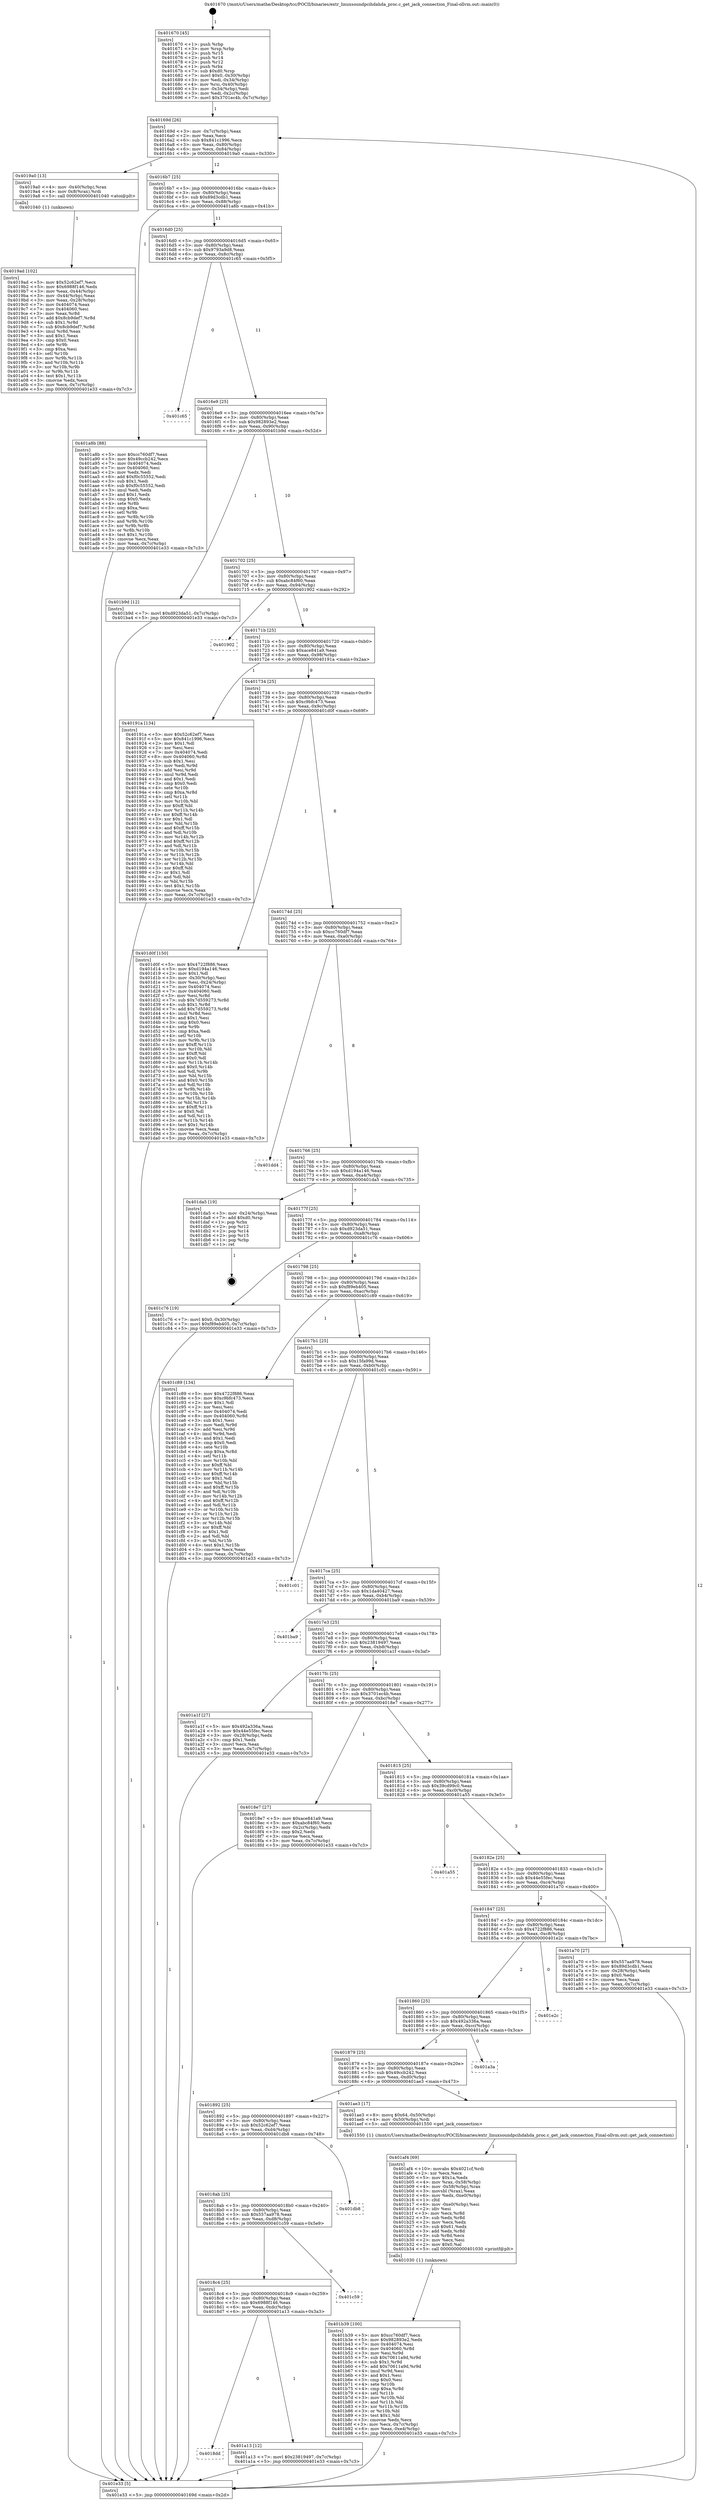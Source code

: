 digraph "0x401670" {
  label = "0x401670 (/mnt/c/Users/mathe/Desktop/tcc/POCII/binaries/extr_linuxsoundpcihdahda_proc.c_get_jack_connection_Final-ollvm.out::main(0))"
  labelloc = "t"
  node[shape=record]

  Entry [label="",width=0.3,height=0.3,shape=circle,fillcolor=black,style=filled]
  "0x40169d" [label="{
     0x40169d [26]\l
     | [instrs]\l
     &nbsp;&nbsp;0x40169d \<+3\>: mov -0x7c(%rbp),%eax\l
     &nbsp;&nbsp;0x4016a0 \<+2\>: mov %eax,%ecx\l
     &nbsp;&nbsp;0x4016a2 \<+6\>: sub $0x841c1996,%ecx\l
     &nbsp;&nbsp;0x4016a8 \<+3\>: mov %eax,-0x80(%rbp)\l
     &nbsp;&nbsp;0x4016ab \<+6\>: mov %ecx,-0x84(%rbp)\l
     &nbsp;&nbsp;0x4016b1 \<+6\>: je 00000000004019a0 \<main+0x330\>\l
  }"]
  "0x4019a0" [label="{
     0x4019a0 [13]\l
     | [instrs]\l
     &nbsp;&nbsp;0x4019a0 \<+4\>: mov -0x40(%rbp),%rax\l
     &nbsp;&nbsp;0x4019a4 \<+4\>: mov 0x8(%rax),%rdi\l
     &nbsp;&nbsp;0x4019a8 \<+5\>: call 0000000000401040 \<atoi@plt\>\l
     | [calls]\l
     &nbsp;&nbsp;0x401040 \{1\} (unknown)\l
  }"]
  "0x4016b7" [label="{
     0x4016b7 [25]\l
     | [instrs]\l
     &nbsp;&nbsp;0x4016b7 \<+5\>: jmp 00000000004016bc \<main+0x4c\>\l
     &nbsp;&nbsp;0x4016bc \<+3\>: mov -0x80(%rbp),%eax\l
     &nbsp;&nbsp;0x4016bf \<+5\>: sub $0x89d3cdb1,%eax\l
     &nbsp;&nbsp;0x4016c4 \<+6\>: mov %eax,-0x88(%rbp)\l
     &nbsp;&nbsp;0x4016ca \<+6\>: je 0000000000401a8b \<main+0x41b\>\l
  }"]
  Exit [label="",width=0.3,height=0.3,shape=circle,fillcolor=black,style=filled,peripheries=2]
  "0x401a8b" [label="{
     0x401a8b [88]\l
     | [instrs]\l
     &nbsp;&nbsp;0x401a8b \<+5\>: mov $0xcc760df7,%eax\l
     &nbsp;&nbsp;0x401a90 \<+5\>: mov $0x49ccb242,%ecx\l
     &nbsp;&nbsp;0x401a95 \<+7\>: mov 0x404074,%edx\l
     &nbsp;&nbsp;0x401a9c \<+7\>: mov 0x404060,%esi\l
     &nbsp;&nbsp;0x401aa3 \<+2\>: mov %edx,%edi\l
     &nbsp;&nbsp;0x401aa5 \<+6\>: add $0xf0c55552,%edi\l
     &nbsp;&nbsp;0x401aab \<+3\>: sub $0x1,%edi\l
     &nbsp;&nbsp;0x401aae \<+6\>: sub $0xf0c55552,%edi\l
     &nbsp;&nbsp;0x401ab4 \<+3\>: imul %edi,%edx\l
     &nbsp;&nbsp;0x401ab7 \<+3\>: and $0x1,%edx\l
     &nbsp;&nbsp;0x401aba \<+3\>: cmp $0x0,%edx\l
     &nbsp;&nbsp;0x401abd \<+4\>: sete %r8b\l
     &nbsp;&nbsp;0x401ac1 \<+3\>: cmp $0xa,%esi\l
     &nbsp;&nbsp;0x401ac4 \<+4\>: setl %r9b\l
     &nbsp;&nbsp;0x401ac8 \<+3\>: mov %r8b,%r10b\l
     &nbsp;&nbsp;0x401acb \<+3\>: and %r9b,%r10b\l
     &nbsp;&nbsp;0x401ace \<+3\>: xor %r9b,%r8b\l
     &nbsp;&nbsp;0x401ad1 \<+3\>: or %r8b,%r10b\l
     &nbsp;&nbsp;0x401ad4 \<+4\>: test $0x1,%r10b\l
     &nbsp;&nbsp;0x401ad8 \<+3\>: cmovne %ecx,%eax\l
     &nbsp;&nbsp;0x401adb \<+3\>: mov %eax,-0x7c(%rbp)\l
     &nbsp;&nbsp;0x401ade \<+5\>: jmp 0000000000401e33 \<main+0x7c3\>\l
  }"]
  "0x4016d0" [label="{
     0x4016d0 [25]\l
     | [instrs]\l
     &nbsp;&nbsp;0x4016d0 \<+5\>: jmp 00000000004016d5 \<main+0x65\>\l
     &nbsp;&nbsp;0x4016d5 \<+3\>: mov -0x80(%rbp),%eax\l
     &nbsp;&nbsp;0x4016d8 \<+5\>: sub $0x9793a9d8,%eax\l
     &nbsp;&nbsp;0x4016dd \<+6\>: mov %eax,-0x8c(%rbp)\l
     &nbsp;&nbsp;0x4016e3 \<+6\>: je 0000000000401c65 \<main+0x5f5\>\l
  }"]
  "0x401b39" [label="{
     0x401b39 [100]\l
     | [instrs]\l
     &nbsp;&nbsp;0x401b39 \<+5\>: mov $0xcc760df7,%ecx\l
     &nbsp;&nbsp;0x401b3e \<+5\>: mov $0x982893e2,%edx\l
     &nbsp;&nbsp;0x401b43 \<+7\>: mov 0x404074,%esi\l
     &nbsp;&nbsp;0x401b4a \<+8\>: mov 0x404060,%r8d\l
     &nbsp;&nbsp;0x401b52 \<+3\>: mov %esi,%r9d\l
     &nbsp;&nbsp;0x401b55 \<+7\>: sub $0x70611a9d,%r9d\l
     &nbsp;&nbsp;0x401b5c \<+4\>: sub $0x1,%r9d\l
     &nbsp;&nbsp;0x401b60 \<+7\>: add $0x70611a9d,%r9d\l
     &nbsp;&nbsp;0x401b67 \<+4\>: imul %r9d,%esi\l
     &nbsp;&nbsp;0x401b6b \<+3\>: and $0x1,%esi\l
     &nbsp;&nbsp;0x401b6e \<+3\>: cmp $0x0,%esi\l
     &nbsp;&nbsp;0x401b71 \<+4\>: sete %r10b\l
     &nbsp;&nbsp;0x401b75 \<+4\>: cmp $0xa,%r8d\l
     &nbsp;&nbsp;0x401b79 \<+4\>: setl %r11b\l
     &nbsp;&nbsp;0x401b7d \<+3\>: mov %r10b,%bl\l
     &nbsp;&nbsp;0x401b80 \<+3\>: and %r11b,%bl\l
     &nbsp;&nbsp;0x401b83 \<+3\>: xor %r11b,%r10b\l
     &nbsp;&nbsp;0x401b86 \<+3\>: or %r10b,%bl\l
     &nbsp;&nbsp;0x401b89 \<+3\>: test $0x1,%bl\l
     &nbsp;&nbsp;0x401b8c \<+3\>: cmovne %edx,%ecx\l
     &nbsp;&nbsp;0x401b8f \<+3\>: mov %ecx,-0x7c(%rbp)\l
     &nbsp;&nbsp;0x401b92 \<+6\>: mov %eax,-0xe4(%rbp)\l
     &nbsp;&nbsp;0x401b98 \<+5\>: jmp 0000000000401e33 \<main+0x7c3\>\l
  }"]
  "0x401c65" [label="{
     0x401c65\l
  }", style=dashed]
  "0x4016e9" [label="{
     0x4016e9 [25]\l
     | [instrs]\l
     &nbsp;&nbsp;0x4016e9 \<+5\>: jmp 00000000004016ee \<main+0x7e\>\l
     &nbsp;&nbsp;0x4016ee \<+3\>: mov -0x80(%rbp),%eax\l
     &nbsp;&nbsp;0x4016f1 \<+5\>: sub $0x982893e2,%eax\l
     &nbsp;&nbsp;0x4016f6 \<+6\>: mov %eax,-0x90(%rbp)\l
     &nbsp;&nbsp;0x4016fc \<+6\>: je 0000000000401b9d \<main+0x52d\>\l
  }"]
  "0x401af4" [label="{
     0x401af4 [69]\l
     | [instrs]\l
     &nbsp;&nbsp;0x401af4 \<+10\>: movabs $0x4021cf,%rdi\l
     &nbsp;&nbsp;0x401afe \<+2\>: xor %ecx,%ecx\l
     &nbsp;&nbsp;0x401b00 \<+5\>: mov $0x1a,%edx\l
     &nbsp;&nbsp;0x401b05 \<+4\>: mov %rax,-0x58(%rbp)\l
     &nbsp;&nbsp;0x401b09 \<+4\>: mov -0x58(%rbp),%rax\l
     &nbsp;&nbsp;0x401b0d \<+3\>: movsbl (%rax),%eax\l
     &nbsp;&nbsp;0x401b10 \<+6\>: mov %edx,-0xe0(%rbp)\l
     &nbsp;&nbsp;0x401b16 \<+1\>: cltd\l
     &nbsp;&nbsp;0x401b17 \<+6\>: mov -0xe0(%rbp),%esi\l
     &nbsp;&nbsp;0x401b1d \<+2\>: idiv %esi\l
     &nbsp;&nbsp;0x401b1f \<+3\>: mov %ecx,%r8d\l
     &nbsp;&nbsp;0x401b22 \<+3\>: sub %edx,%r8d\l
     &nbsp;&nbsp;0x401b25 \<+2\>: mov %ecx,%edx\l
     &nbsp;&nbsp;0x401b27 \<+3\>: sub $0x61,%edx\l
     &nbsp;&nbsp;0x401b2a \<+3\>: add %edx,%r8d\l
     &nbsp;&nbsp;0x401b2d \<+3\>: sub %r8d,%ecx\l
     &nbsp;&nbsp;0x401b30 \<+2\>: mov %ecx,%esi\l
     &nbsp;&nbsp;0x401b32 \<+2\>: mov $0x0,%al\l
     &nbsp;&nbsp;0x401b34 \<+5\>: call 0000000000401030 \<printf@plt\>\l
     | [calls]\l
     &nbsp;&nbsp;0x401030 \{1\} (unknown)\l
  }"]
  "0x401b9d" [label="{
     0x401b9d [12]\l
     | [instrs]\l
     &nbsp;&nbsp;0x401b9d \<+7\>: movl $0xd923da51,-0x7c(%rbp)\l
     &nbsp;&nbsp;0x401ba4 \<+5\>: jmp 0000000000401e33 \<main+0x7c3\>\l
  }"]
  "0x401702" [label="{
     0x401702 [25]\l
     | [instrs]\l
     &nbsp;&nbsp;0x401702 \<+5\>: jmp 0000000000401707 \<main+0x97\>\l
     &nbsp;&nbsp;0x401707 \<+3\>: mov -0x80(%rbp),%eax\l
     &nbsp;&nbsp;0x40170a \<+5\>: sub $0xabc84f60,%eax\l
     &nbsp;&nbsp;0x40170f \<+6\>: mov %eax,-0x94(%rbp)\l
     &nbsp;&nbsp;0x401715 \<+6\>: je 0000000000401902 \<main+0x292\>\l
  }"]
  "0x4018dd" [label="{
     0x4018dd\l
  }", style=dashed]
  "0x401902" [label="{
     0x401902\l
  }", style=dashed]
  "0x40171b" [label="{
     0x40171b [25]\l
     | [instrs]\l
     &nbsp;&nbsp;0x40171b \<+5\>: jmp 0000000000401720 \<main+0xb0\>\l
     &nbsp;&nbsp;0x401720 \<+3\>: mov -0x80(%rbp),%eax\l
     &nbsp;&nbsp;0x401723 \<+5\>: sub $0xace841a9,%eax\l
     &nbsp;&nbsp;0x401728 \<+6\>: mov %eax,-0x98(%rbp)\l
     &nbsp;&nbsp;0x40172e \<+6\>: je 000000000040191a \<main+0x2aa\>\l
  }"]
  "0x401a13" [label="{
     0x401a13 [12]\l
     | [instrs]\l
     &nbsp;&nbsp;0x401a13 \<+7\>: movl $0x23819497,-0x7c(%rbp)\l
     &nbsp;&nbsp;0x401a1a \<+5\>: jmp 0000000000401e33 \<main+0x7c3\>\l
  }"]
  "0x40191a" [label="{
     0x40191a [134]\l
     | [instrs]\l
     &nbsp;&nbsp;0x40191a \<+5\>: mov $0x52c62ef7,%eax\l
     &nbsp;&nbsp;0x40191f \<+5\>: mov $0x841c1996,%ecx\l
     &nbsp;&nbsp;0x401924 \<+2\>: mov $0x1,%dl\l
     &nbsp;&nbsp;0x401926 \<+2\>: xor %esi,%esi\l
     &nbsp;&nbsp;0x401928 \<+7\>: mov 0x404074,%edi\l
     &nbsp;&nbsp;0x40192f \<+8\>: mov 0x404060,%r8d\l
     &nbsp;&nbsp;0x401937 \<+3\>: sub $0x1,%esi\l
     &nbsp;&nbsp;0x40193a \<+3\>: mov %edi,%r9d\l
     &nbsp;&nbsp;0x40193d \<+3\>: add %esi,%r9d\l
     &nbsp;&nbsp;0x401940 \<+4\>: imul %r9d,%edi\l
     &nbsp;&nbsp;0x401944 \<+3\>: and $0x1,%edi\l
     &nbsp;&nbsp;0x401947 \<+3\>: cmp $0x0,%edi\l
     &nbsp;&nbsp;0x40194a \<+4\>: sete %r10b\l
     &nbsp;&nbsp;0x40194e \<+4\>: cmp $0xa,%r8d\l
     &nbsp;&nbsp;0x401952 \<+4\>: setl %r11b\l
     &nbsp;&nbsp;0x401956 \<+3\>: mov %r10b,%bl\l
     &nbsp;&nbsp;0x401959 \<+3\>: xor $0xff,%bl\l
     &nbsp;&nbsp;0x40195c \<+3\>: mov %r11b,%r14b\l
     &nbsp;&nbsp;0x40195f \<+4\>: xor $0xff,%r14b\l
     &nbsp;&nbsp;0x401963 \<+3\>: xor $0x1,%dl\l
     &nbsp;&nbsp;0x401966 \<+3\>: mov %bl,%r15b\l
     &nbsp;&nbsp;0x401969 \<+4\>: and $0xff,%r15b\l
     &nbsp;&nbsp;0x40196d \<+3\>: and %dl,%r10b\l
     &nbsp;&nbsp;0x401970 \<+3\>: mov %r14b,%r12b\l
     &nbsp;&nbsp;0x401973 \<+4\>: and $0xff,%r12b\l
     &nbsp;&nbsp;0x401977 \<+3\>: and %dl,%r11b\l
     &nbsp;&nbsp;0x40197a \<+3\>: or %r10b,%r15b\l
     &nbsp;&nbsp;0x40197d \<+3\>: or %r11b,%r12b\l
     &nbsp;&nbsp;0x401980 \<+3\>: xor %r12b,%r15b\l
     &nbsp;&nbsp;0x401983 \<+3\>: or %r14b,%bl\l
     &nbsp;&nbsp;0x401986 \<+3\>: xor $0xff,%bl\l
     &nbsp;&nbsp;0x401989 \<+3\>: or $0x1,%dl\l
     &nbsp;&nbsp;0x40198c \<+2\>: and %dl,%bl\l
     &nbsp;&nbsp;0x40198e \<+3\>: or %bl,%r15b\l
     &nbsp;&nbsp;0x401991 \<+4\>: test $0x1,%r15b\l
     &nbsp;&nbsp;0x401995 \<+3\>: cmovne %ecx,%eax\l
     &nbsp;&nbsp;0x401998 \<+3\>: mov %eax,-0x7c(%rbp)\l
     &nbsp;&nbsp;0x40199b \<+5\>: jmp 0000000000401e33 \<main+0x7c3\>\l
  }"]
  "0x401734" [label="{
     0x401734 [25]\l
     | [instrs]\l
     &nbsp;&nbsp;0x401734 \<+5\>: jmp 0000000000401739 \<main+0xc9\>\l
     &nbsp;&nbsp;0x401739 \<+3\>: mov -0x80(%rbp),%eax\l
     &nbsp;&nbsp;0x40173c \<+5\>: sub $0xc9bfc473,%eax\l
     &nbsp;&nbsp;0x401741 \<+6\>: mov %eax,-0x9c(%rbp)\l
     &nbsp;&nbsp;0x401747 \<+6\>: je 0000000000401d0f \<main+0x69f\>\l
  }"]
  "0x4018c4" [label="{
     0x4018c4 [25]\l
     | [instrs]\l
     &nbsp;&nbsp;0x4018c4 \<+5\>: jmp 00000000004018c9 \<main+0x259\>\l
     &nbsp;&nbsp;0x4018c9 \<+3\>: mov -0x80(%rbp),%eax\l
     &nbsp;&nbsp;0x4018cc \<+5\>: sub $0x6988f146,%eax\l
     &nbsp;&nbsp;0x4018d1 \<+6\>: mov %eax,-0xdc(%rbp)\l
     &nbsp;&nbsp;0x4018d7 \<+6\>: je 0000000000401a13 \<main+0x3a3\>\l
  }"]
  "0x401d0f" [label="{
     0x401d0f [150]\l
     | [instrs]\l
     &nbsp;&nbsp;0x401d0f \<+5\>: mov $0x4722f886,%eax\l
     &nbsp;&nbsp;0x401d14 \<+5\>: mov $0xd194a146,%ecx\l
     &nbsp;&nbsp;0x401d19 \<+2\>: mov $0x1,%dl\l
     &nbsp;&nbsp;0x401d1b \<+3\>: mov -0x30(%rbp),%esi\l
     &nbsp;&nbsp;0x401d1e \<+3\>: mov %esi,-0x24(%rbp)\l
     &nbsp;&nbsp;0x401d21 \<+7\>: mov 0x404074,%esi\l
     &nbsp;&nbsp;0x401d28 \<+7\>: mov 0x404060,%edi\l
     &nbsp;&nbsp;0x401d2f \<+3\>: mov %esi,%r8d\l
     &nbsp;&nbsp;0x401d32 \<+7\>: sub $0x7d559273,%r8d\l
     &nbsp;&nbsp;0x401d39 \<+4\>: sub $0x1,%r8d\l
     &nbsp;&nbsp;0x401d3d \<+7\>: add $0x7d559273,%r8d\l
     &nbsp;&nbsp;0x401d44 \<+4\>: imul %r8d,%esi\l
     &nbsp;&nbsp;0x401d48 \<+3\>: and $0x1,%esi\l
     &nbsp;&nbsp;0x401d4b \<+3\>: cmp $0x0,%esi\l
     &nbsp;&nbsp;0x401d4e \<+4\>: sete %r9b\l
     &nbsp;&nbsp;0x401d52 \<+3\>: cmp $0xa,%edi\l
     &nbsp;&nbsp;0x401d55 \<+4\>: setl %r10b\l
     &nbsp;&nbsp;0x401d59 \<+3\>: mov %r9b,%r11b\l
     &nbsp;&nbsp;0x401d5c \<+4\>: xor $0xff,%r11b\l
     &nbsp;&nbsp;0x401d60 \<+3\>: mov %r10b,%bl\l
     &nbsp;&nbsp;0x401d63 \<+3\>: xor $0xff,%bl\l
     &nbsp;&nbsp;0x401d66 \<+3\>: xor $0x0,%dl\l
     &nbsp;&nbsp;0x401d69 \<+3\>: mov %r11b,%r14b\l
     &nbsp;&nbsp;0x401d6c \<+4\>: and $0x0,%r14b\l
     &nbsp;&nbsp;0x401d70 \<+3\>: and %dl,%r9b\l
     &nbsp;&nbsp;0x401d73 \<+3\>: mov %bl,%r15b\l
     &nbsp;&nbsp;0x401d76 \<+4\>: and $0x0,%r15b\l
     &nbsp;&nbsp;0x401d7a \<+3\>: and %dl,%r10b\l
     &nbsp;&nbsp;0x401d7d \<+3\>: or %r9b,%r14b\l
     &nbsp;&nbsp;0x401d80 \<+3\>: or %r10b,%r15b\l
     &nbsp;&nbsp;0x401d83 \<+3\>: xor %r15b,%r14b\l
     &nbsp;&nbsp;0x401d86 \<+3\>: or %bl,%r11b\l
     &nbsp;&nbsp;0x401d89 \<+4\>: xor $0xff,%r11b\l
     &nbsp;&nbsp;0x401d8d \<+3\>: or $0x0,%dl\l
     &nbsp;&nbsp;0x401d90 \<+3\>: and %dl,%r11b\l
     &nbsp;&nbsp;0x401d93 \<+3\>: or %r11b,%r14b\l
     &nbsp;&nbsp;0x401d96 \<+4\>: test $0x1,%r14b\l
     &nbsp;&nbsp;0x401d9a \<+3\>: cmovne %ecx,%eax\l
     &nbsp;&nbsp;0x401d9d \<+3\>: mov %eax,-0x7c(%rbp)\l
     &nbsp;&nbsp;0x401da0 \<+5\>: jmp 0000000000401e33 \<main+0x7c3\>\l
  }"]
  "0x40174d" [label="{
     0x40174d [25]\l
     | [instrs]\l
     &nbsp;&nbsp;0x40174d \<+5\>: jmp 0000000000401752 \<main+0xe2\>\l
     &nbsp;&nbsp;0x401752 \<+3\>: mov -0x80(%rbp),%eax\l
     &nbsp;&nbsp;0x401755 \<+5\>: sub $0xcc760df7,%eax\l
     &nbsp;&nbsp;0x40175a \<+6\>: mov %eax,-0xa0(%rbp)\l
     &nbsp;&nbsp;0x401760 \<+6\>: je 0000000000401dd4 \<main+0x764\>\l
  }"]
  "0x401c59" [label="{
     0x401c59\l
  }", style=dashed]
  "0x401dd4" [label="{
     0x401dd4\l
  }", style=dashed]
  "0x401766" [label="{
     0x401766 [25]\l
     | [instrs]\l
     &nbsp;&nbsp;0x401766 \<+5\>: jmp 000000000040176b \<main+0xfb\>\l
     &nbsp;&nbsp;0x40176b \<+3\>: mov -0x80(%rbp),%eax\l
     &nbsp;&nbsp;0x40176e \<+5\>: sub $0xd194a146,%eax\l
     &nbsp;&nbsp;0x401773 \<+6\>: mov %eax,-0xa4(%rbp)\l
     &nbsp;&nbsp;0x401779 \<+6\>: je 0000000000401da5 \<main+0x735\>\l
  }"]
  "0x4018ab" [label="{
     0x4018ab [25]\l
     | [instrs]\l
     &nbsp;&nbsp;0x4018ab \<+5\>: jmp 00000000004018b0 \<main+0x240\>\l
     &nbsp;&nbsp;0x4018b0 \<+3\>: mov -0x80(%rbp),%eax\l
     &nbsp;&nbsp;0x4018b3 \<+5\>: sub $0x557aa978,%eax\l
     &nbsp;&nbsp;0x4018b8 \<+6\>: mov %eax,-0xd8(%rbp)\l
     &nbsp;&nbsp;0x4018be \<+6\>: je 0000000000401c59 \<main+0x5e9\>\l
  }"]
  "0x401da5" [label="{
     0x401da5 [19]\l
     | [instrs]\l
     &nbsp;&nbsp;0x401da5 \<+3\>: mov -0x24(%rbp),%eax\l
     &nbsp;&nbsp;0x401da8 \<+7\>: add $0xd0,%rsp\l
     &nbsp;&nbsp;0x401daf \<+1\>: pop %rbx\l
     &nbsp;&nbsp;0x401db0 \<+2\>: pop %r12\l
     &nbsp;&nbsp;0x401db2 \<+2\>: pop %r14\l
     &nbsp;&nbsp;0x401db4 \<+2\>: pop %r15\l
     &nbsp;&nbsp;0x401db6 \<+1\>: pop %rbp\l
     &nbsp;&nbsp;0x401db7 \<+1\>: ret\l
  }"]
  "0x40177f" [label="{
     0x40177f [25]\l
     | [instrs]\l
     &nbsp;&nbsp;0x40177f \<+5\>: jmp 0000000000401784 \<main+0x114\>\l
     &nbsp;&nbsp;0x401784 \<+3\>: mov -0x80(%rbp),%eax\l
     &nbsp;&nbsp;0x401787 \<+5\>: sub $0xd923da51,%eax\l
     &nbsp;&nbsp;0x40178c \<+6\>: mov %eax,-0xa8(%rbp)\l
     &nbsp;&nbsp;0x401792 \<+6\>: je 0000000000401c76 \<main+0x606\>\l
  }"]
  "0x401db8" [label="{
     0x401db8\l
  }", style=dashed]
  "0x401c76" [label="{
     0x401c76 [19]\l
     | [instrs]\l
     &nbsp;&nbsp;0x401c76 \<+7\>: movl $0x0,-0x30(%rbp)\l
     &nbsp;&nbsp;0x401c7d \<+7\>: movl $0xf89eb405,-0x7c(%rbp)\l
     &nbsp;&nbsp;0x401c84 \<+5\>: jmp 0000000000401e33 \<main+0x7c3\>\l
  }"]
  "0x401798" [label="{
     0x401798 [25]\l
     | [instrs]\l
     &nbsp;&nbsp;0x401798 \<+5\>: jmp 000000000040179d \<main+0x12d\>\l
     &nbsp;&nbsp;0x40179d \<+3\>: mov -0x80(%rbp),%eax\l
     &nbsp;&nbsp;0x4017a0 \<+5\>: sub $0xf89eb405,%eax\l
     &nbsp;&nbsp;0x4017a5 \<+6\>: mov %eax,-0xac(%rbp)\l
     &nbsp;&nbsp;0x4017ab \<+6\>: je 0000000000401c89 \<main+0x619\>\l
  }"]
  "0x401892" [label="{
     0x401892 [25]\l
     | [instrs]\l
     &nbsp;&nbsp;0x401892 \<+5\>: jmp 0000000000401897 \<main+0x227\>\l
     &nbsp;&nbsp;0x401897 \<+3\>: mov -0x80(%rbp),%eax\l
     &nbsp;&nbsp;0x40189a \<+5\>: sub $0x52c62ef7,%eax\l
     &nbsp;&nbsp;0x40189f \<+6\>: mov %eax,-0xd4(%rbp)\l
     &nbsp;&nbsp;0x4018a5 \<+6\>: je 0000000000401db8 \<main+0x748\>\l
  }"]
  "0x401c89" [label="{
     0x401c89 [134]\l
     | [instrs]\l
     &nbsp;&nbsp;0x401c89 \<+5\>: mov $0x4722f886,%eax\l
     &nbsp;&nbsp;0x401c8e \<+5\>: mov $0xc9bfc473,%ecx\l
     &nbsp;&nbsp;0x401c93 \<+2\>: mov $0x1,%dl\l
     &nbsp;&nbsp;0x401c95 \<+2\>: xor %esi,%esi\l
     &nbsp;&nbsp;0x401c97 \<+7\>: mov 0x404074,%edi\l
     &nbsp;&nbsp;0x401c9e \<+8\>: mov 0x404060,%r8d\l
     &nbsp;&nbsp;0x401ca6 \<+3\>: sub $0x1,%esi\l
     &nbsp;&nbsp;0x401ca9 \<+3\>: mov %edi,%r9d\l
     &nbsp;&nbsp;0x401cac \<+3\>: add %esi,%r9d\l
     &nbsp;&nbsp;0x401caf \<+4\>: imul %r9d,%edi\l
     &nbsp;&nbsp;0x401cb3 \<+3\>: and $0x1,%edi\l
     &nbsp;&nbsp;0x401cb6 \<+3\>: cmp $0x0,%edi\l
     &nbsp;&nbsp;0x401cb9 \<+4\>: sete %r10b\l
     &nbsp;&nbsp;0x401cbd \<+4\>: cmp $0xa,%r8d\l
     &nbsp;&nbsp;0x401cc1 \<+4\>: setl %r11b\l
     &nbsp;&nbsp;0x401cc5 \<+3\>: mov %r10b,%bl\l
     &nbsp;&nbsp;0x401cc8 \<+3\>: xor $0xff,%bl\l
     &nbsp;&nbsp;0x401ccb \<+3\>: mov %r11b,%r14b\l
     &nbsp;&nbsp;0x401cce \<+4\>: xor $0xff,%r14b\l
     &nbsp;&nbsp;0x401cd2 \<+3\>: xor $0x1,%dl\l
     &nbsp;&nbsp;0x401cd5 \<+3\>: mov %bl,%r15b\l
     &nbsp;&nbsp;0x401cd8 \<+4\>: and $0xff,%r15b\l
     &nbsp;&nbsp;0x401cdc \<+3\>: and %dl,%r10b\l
     &nbsp;&nbsp;0x401cdf \<+3\>: mov %r14b,%r12b\l
     &nbsp;&nbsp;0x401ce2 \<+4\>: and $0xff,%r12b\l
     &nbsp;&nbsp;0x401ce6 \<+3\>: and %dl,%r11b\l
     &nbsp;&nbsp;0x401ce9 \<+3\>: or %r10b,%r15b\l
     &nbsp;&nbsp;0x401cec \<+3\>: or %r11b,%r12b\l
     &nbsp;&nbsp;0x401cef \<+3\>: xor %r12b,%r15b\l
     &nbsp;&nbsp;0x401cf2 \<+3\>: or %r14b,%bl\l
     &nbsp;&nbsp;0x401cf5 \<+3\>: xor $0xff,%bl\l
     &nbsp;&nbsp;0x401cf8 \<+3\>: or $0x1,%dl\l
     &nbsp;&nbsp;0x401cfb \<+2\>: and %dl,%bl\l
     &nbsp;&nbsp;0x401cfd \<+3\>: or %bl,%r15b\l
     &nbsp;&nbsp;0x401d00 \<+4\>: test $0x1,%r15b\l
     &nbsp;&nbsp;0x401d04 \<+3\>: cmovne %ecx,%eax\l
     &nbsp;&nbsp;0x401d07 \<+3\>: mov %eax,-0x7c(%rbp)\l
     &nbsp;&nbsp;0x401d0a \<+5\>: jmp 0000000000401e33 \<main+0x7c3\>\l
  }"]
  "0x4017b1" [label="{
     0x4017b1 [25]\l
     | [instrs]\l
     &nbsp;&nbsp;0x4017b1 \<+5\>: jmp 00000000004017b6 \<main+0x146\>\l
     &nbsp;&nbsp;0x4017b6 \<+3\>: mov -0x80(%rbp),%eax\l
     &nbsp;&nbsp;0x4017b9 \<+5\>: sub $0x15fa99d,%eax\l
     &nbsp;&nbsp;0x4017be \<+6\>: mov %eax,-0xb0(%rbp)\l
     &nbsp;&nbsp;0x4017c4 \<+6\>: je 0000000000401c01 \<main+0x591\>\l
  }"]
  "0x401ae3" [label="{
     0x401ae3 [17]\l
     | [instrs]\l
     &nbsp;&nbsp;0x401ae3 \<+8\>: movq $0x64,-0x50(%rbp)\l
     &nbsp;&nbsp;0x401aeb \<+4\>: mov -0x50(%rbp),%rdi\l
     &nbsp;&nbsp;0x401aef \<+5\>: call 0000000000401550 \<get_jack_connection\>\l
     | [calls]\l
     &nbsp;&nbsp;0x401550 \{1\} (/mnt/c/Users/mathe/Desktop/tcc/POCII/binaries/extr_linuxsoundpcihdahda_proc.c_get_jack_connection_Final-ollvm.out::get_jack_connection)\l
  }"]
  "0x401c01" [label="{
     0x401c01\l
  }", style=dashed]
  "0x4017ca" [label="{
     0x4017ca [25]\l
     | [instrs]\l
     &nbsp;&nbsp;0x4017ca \<+5\>: jmp 00000000004017cf \<main+0x15f\>\l
     &nbsp;&nbsp;0x4017cf \<+3\>: mov -0x80(%rbp),%eax\l
     &nbsp;&nbsp;0x4017d2 \<+5\>: sub $0x1da40427,%eax\l
     &nbsp;&nbsp;0x4017d7 \<+6\>: mov %eax,-0xb4(%rbp)\l
     &nbsp;&nbsp;0x4017dd \<+6\>: je 0000000000401ba9 \<main+0x539\>\l
  }"]
  "0x401879" [label="{
     0x401879 [25]\l
     | [instrs]\l
     &nbsp;&nbsp;0x401879 \<+5\>: jmp 000000000040187e \<main+0x20e\>\l
     &nbsp;&nbsp;0x40187e \<+3\>: mov -0x80(%rbp),%eax\l
     &nbsp;&nbsp;0x401881 \<+5\>: sub $0x49ccb242,%eax\l
     &nbsp;&nbsp;0x401886 \<+6\>: mov %eax,-0xd0(%rbp)\l
     &nbsp;&nbsp;0x40188c \<+6\>: je 0000000000401ae3 \<main+0x473\>\l
  }"]
  "0x401ba9" [label="{
     0x401ba9\l
  }", style=dashed]
  "0x4017e3" [label="{
     0x4017e3 [25]\l
     | [instrs]\l
     &nbsp;&nbsp;0x4017e3 \<+5\>: jmp 00000000004017e8 \<main+0x178\>\l
     &nbsp;&nbsp;0x4017e8 \<+3\>: mov -0x80(%rbp),%eax\l
     &nbsp;&nbsp;0x4017eb \<+5\>: sub $0x23819497,%eax\l
     &nbsp;&nbsp;0x4017f0 \<+6\>: mov %eax,-0xb8(%rbp)\l
     &nbsp;&nbsp;0x4017f6 \<+6\>: je 0000000000401a1f \<main+0x3af\>\l
  }"]
  "0x401a3a" [label="{
     0x401a3a\l
  }", style=dashed]
  "0x401a1f" [label="{
     0x401a1f [27]\l
     | [instrs]\l
     &nbsp;&nbsp;0x401a1f \<+5\>: mov $0x492a336a,%eax\l
     &nbsp;&nbsp;0x401a24 \<+5\>: mov $0x44e55fec,%ecx\l
     &nbsp;&nbsp;0x401a29 \<+3\>: mov -0x28(%rbp),%edx\l
     &nbsp;&nbsp;0x401a2c \<+3\>: cmp $0x1,%edx\l
     &nbsp;&nbsp;0x401a2f \<+3\>: cmovl %ecx,%eax\l
     &nbsp;&nbsp;0x401a32 \<+3\>: mov %eax,-0x7c(%rbp)\l
     &nbsp;&nbsp;0x401a35 \<+5\>: jmp 0000000000401e33 \<main+0x7c3\>\l
  }"]
  "0x4017fc" [label="{
     0x4017fc [25]\l
     | [instrs]\l
     &nbsp;&nbsp;0x4017fc \<+5\>: jmp 0000000000401801 \<main+0x191\>\l
     &nbsp;&nbsp;0x401801 \<+3\>: mov -0x80(%rbp),%eax\l
     &nbsp;&nbsp;0x401804 \<+5\>: sub $0x3701ec4b,%eax\l
     &nbsp;&nbsp;0x401809 \<+6\>: mov %eax,-0xbc(%rbp)\l
     &nbsp;&nbsp;0x40180f \<+6\>: je 00000000004018e7 \<main+0x277\>\l
  }"]
  "0x401860" [label="{
     0x401860 [25]\l
     | [instrs]\l
     &nbsp;&nbsp;0x401860 \<+5\>: jmp 0000000000401865 \<main+0x1f5\>\l
     &nbsp;&nbsp;0x401865 \<+3\>: mov -0x80(%rbp),%eax\l
     &nbsp;&nbsp;0x401868 \<+5\>: sub $0x492a336a,%eax\l
     &nbsp;&nbsp;0x40186d \<+6\>: mov %eax,-0xcc(%rbp)\l
     &nbsp;&nbsp;0x401873 \<+6\>: je 0000000000401a3a \<main+0x3ca\>\l
  }"]
  "0x4018e7" [label="{
     0x4018e7 [27]\l
     | [instrs]\l
     &nbsp;&nbsp;0x4018e7 \<+5\>: mov $0xace841a9,%eax\l
     &nbsp;&nbsp;0x4018ec \<+5\>: mov $0xabc84f60,%ecx\l
     &nbsp;&nbsp;0x4018f1 \<+3\>: mov -0x2c(%rbp),%edx\l
     &nbsp;&nbsp;0x4018f4 \<+3\>: cmp $0x2,%edx\l
     &nbsp;&nbsp;0x4018f7 \<+3\>: cmovne %ecx,%eax\l
     &nbsp;&nbsp;0x4018fa \<+3\>: mov %eax,-0x7c(%rbp)\l
     &nbsp;&nbsp;0x4018fd \<+5\>: jmp 0000000000401e33 \<main+0x7c3\>\l
  }"]
  "0x401815" [label="{
     0x401815 [25]\l
     | [instrs]\l
     &nbsp;&nbsp;0x401815 \<+5\>: jmp 000000000040181a \<main+0x1aa\>\l
     &nbsp;&nbsp;0x40181a \<+3\>: mov -0x80(%rbp),%eax\l
     &nbsp;&nbsp;0x40181d \<+5\>: sub $0x39cd99c0,%eax\l
     &nbsp;&nbsp;0x401822 \<+6\>: mov %eax,-0xc0(%rbp)\l
     &nbsp;&nbsp;0x401828 \<+6\>: je 0000000000401a55 \<main+0x3e5\>\l
  }"]
  "0x401e33" [label="{
     0x401e33 [5]\l
     | [instrs]\l
     &nbsp;&nbsp;0x401e33 \<+5\>: jmp 000000000040169d \<main+0x2d\>\l
  }"]
  "0x401670" [label="{
     0x401670 [45]\l
     | [instrs]\l
     &nbsp;&nbsp;0x401670 \<+1\>: push %rbp\l
     &nbsp;&nbsp;0x401671 \<+3\>: mov %rsp,%rbp\l
     &nbsp;&nbsp;0x401674 \<+2\>: push %r15\l
     &nbsp;&nbsp;0x401676 \<+2\>: push %r14\l
     &nbsp;&nbsp;0x401678 \<+2\>: push %r12\l
     &nbsp;&nbsp;0x40167a \<+1\>: push %rbx\l
     &nbsp;&nbsp;0x40167b \<+7\>: sub $0xd0,%rsp\l
     &nbsp;&nbsp;0x401682 \<+7\>: movl $0x0,-0x30(%rbp)\l
     &nbsp;&nbsp;0x401689 \<+3\>: mov %edi,-0x34(%rbp)\l
     &nbsp;&nbsp;0x40168c \<+4\>: mov %rsi,-0x40(%rbp)\l
     &nbsp;&nbsp;0x401690 \<+3\>: mov -0x34(%rbp),%edi\l
     &nbsp;&nbsp;0x401693 \<+3\>: mov %edi,-0x2c(%rbp)\l
     &nbsp;&nbsp;0x401696 \<+7\>: movl $0x3701ec4b,-0x7c(%rbp)\l
  }"]
  "0x4019ad" [label="{
     0x4019ad [102]\l
     | [instrs]\l
     &nbsp;&nbsp;0x4019ad \<+5\>: mov $0x52c62ef7,%ecx\l
     &nbsp;&nbsp;0x4019b2 \<+5\>: mov $0x6988f146,%edx\l
     &nbsp;&nbsp;0x4019b7 \<+3\>: mov %eax,-0x44(%rbp)\l
     &nbsp;&nbsp;0x4019ba \<+3\>: mov -0x44(%rbp),%eax\l
     &nbsp;&nbsp;0x4019bd \<+3\>: mov %eax,-0x28(%rbp)\l
     &nbsp;&nbsp;0x4019c0 \<+7\>: mov 0x404074,%eax\l
     &nbsp;&nbsp;0x4019c7 \<+7\>: mov 0x404060,%esi\l
     &nbsp;&nbsp;0x4019ce \<+3\>: mov %eax,%r8d\l
     &nbsp;&nbsp;0x4019d1 \<+7\>: add $0x8cb9def7,%r8d\l
     &nbsp;&nbsp;0x4019d8 \<+4\>: sub $0x1,%r8d\l
     &nbsp;&nbsp;0x4019dc \<+7\>: sub $0x8cb9def7,%r8d\l
     &nbsp;&nbsp;0x4019e3 \<+4\>: imul %r8d,%eax\l
     &nbsp;&nbsp;0x4019e7 \<+3\>: and $0x1,%eax\l
     &nbsp;&nbsp;0x4019ea \<+3\>: cmp $0x0,%eax\l
     &nbsp;&nbsp;0x4019ed \<+4\>: sete %r9b\l
     &nbsp;&nbsp;0x4019f1 \<+3\>: cmp $0xa,%esi\l
     &nbsp;&nbsp;0x4019f4 \<+4\>: setl %r10b\l
     &nbsp;&nbsp;0x4019f8 \<+3\>: mov %r9b,%r11b\l
     &nbsp;&nbsp;0x4019fb \<+3\>: and %r10b,%r11b\l
     &nbsp;&nbsp;0x4019fe \<+3\>: xor %r10b,%r9b\l
     &nbsp;&nbsp;0x401a01 \<+3\>: or %r9b,%r11b\l
     &nbsp;&nbsp;0x401a04 \<+4\>: test $0x1,%r11b\l
     &nbsp;&nbsp;0x401a08 \<+3\>: cmovne %edx,%ecx\l
     &nbsp;&nbsp;0x401a0b \<+3\>: mov %ecx,-0x7c(%rbp)\l
     &nbsp;&nbsp;0x401a0e \<+5\>: jmp 0000000000401e33 \<main+0x7c3\>\l
  }"]
  "0x401e2c" [label="{
     0x401e2c\l
  }", style=dashed]
  "0x401a55" [label="{
     0x401a55\l
  }", style=dashed]
  "0x40182e" [label="{
     0x40182e [25]\l
     | [instrs]\l
     &nbsp;&nbsp;0x40182e \<+5\>: jmp 0000000000401833 \<main+0x1c3\>\l
     &nbsp;&nbsp;0x401833 \<+3\>: mov -0x80(%rbp),%eax\l
     &nbsp;&nbsp;0x401836 \<+5\>: sub $0x44e55fec,%eax\l
     &nbsp;&nbsp;0x40183b \<+6\>: mov %eax,-0xc4(%rbp)\l
     &nbsp;&nbsp;0x401841 \<+6\>: je 0000000000401a70 \<main+0x400\>\l
  }"]
  "0x401847" [label="{
     0x401847 [25]\l
     | [instrs]\l
     &nbsp;&nbsp;0x401847 \<+5\>: jmp 000000000040184c \<main+0x1dc\>\l
     &nbsp;&nbsp;0x40184c \<+3\>: mov -0x80(%rbp),%eax\l
     &nbsp;&nbsp;0x40184f \<+5\>: sub $0x4722f886,%eax\l
     &nbsp;&nbsp;0x401854 \<+6\>: mov %eax,-0xc8(%rbp)\l
     &nbsp;&nbsp;0x40185a \<+6\>: je 0000000000401e2c \<main+0x7bc\>\l
  }"]
  "0x401a70" [label="{
     0x401a70 [27]\l
     | [instrs]\l
     &nbsp;&nbsp;0x401a70 \<+5\>: mov $0x557aa978,%eax\l
     &nbsp;&nbsp;0x401a75 \<+5\>: mov $0x89d3cdb1,%ecx\l
     &nbsp;&nbsp;0x401a7a \<+3\>: mov -0x28(%rbp),%edx\l
     &nbsp;&nbsp;0x401a7d \<+3\>: cmp $0x0,%edx\l
     &nbsp;&nbsp;0x401a80 \<+3\>: cmove %ecx,%eax\l
     &nbsp;&nbsp;0x401a83 \<+3\>: mov %eax,-0x7c(%rbp)\l
     &nbsp;&nbsp;0x401a86 \<+5\>: jmp 0000000000401e33 \<main+0x7c3\>\l
  }"]
  Entry -> "0x401670" [label=" 1"]
  "0x40169d" -> "0x4019a0" [label=" 1"]
  "0x40169d" -> "0x4016b7" [label=" 12"]
  "0x401da5" -> Exit [label=" 1"]
  "0x4016b7" -> "0x401a8b" [label=" 1"]
  "0x4016b7" -> "0x4016d0" [label=" 11"]
  "0x401d0f" -> "0x401e33" [label=" 1"]
  "0x4016d0" -> "0x401c65" [label=" 0"]
  "0x4016d0" -> "0x4016e9" [label=" 11"]
  "0x401c89" -> "0x401e33" [label=" 1"]
  "0x4016e9" -> "0x401b9d" [label=" 1"]
  "0x4016e9" -> "0x401702" [label=" 10"]
  "0x401c76" -> "0x401e33" [label=" 1"]
  "0x401702" -> "0x401902" [label=" 0"]
  "0x401702" -> "0x40171b" [label=" 10"]
  "0x401b9d" -> "0x401e33" [label=" 1"]
  "0x40171b" -> "0x40191a" [label=" 1"]
  "0x40171b" -> "0x401734" [label=" 9"]
  "0x401b39" -> "0x401e33" [label=" 1"]
  "0x401734" -> "0x401d0f" [label=" 1"]
  "0x401734" -> "0x40174d" [label=" 8"]
  "0x401ae3" -> "0x401af4" [label=" 1"]
  "0x40174d" -> "0x401dd4" [label=" 0"]
  "0x40174d" -> "0x401766" [label=" 8"]
  "0x401a8b" -> "0x401e33" [label=" 1"]
  "0x401766" -> "0x401da5" [label=" 1"]
  "0x401766" -> "0x40177f" [label=" 7"]
  "0x401a1f" -> "0x401e33" [label=" 1"]
  "0x40177f" -> "0x401c76" [label=" 1"]
  "0x40177f" -> "0x401798" [label=" 6"]
  "0x401a13" -> "0x401e33" [label=" 1"]
  "0x401798" -> "0x401c89" [label=" 1"]
  "0x401798" -> "0x4017b1" [label=" 5"]
  "0x4018c4" -> "0x401a13" [label=" 1"]
  "0x4017b1" -> "0x401c01" [label=" 0"]
  "0x4017b1" -> "0x4017ca" [label=" 5"]
  "0x401af4" -> "0x401b39" [label=" 1"]
  "0x4017ca" -> "0x401ba9" [label=" 0"]
  "0x4017ca" -> "0x4017e3" [label=" 5"]
  "0x4018ab" -> "0x401c59" [label=" 0"]
  "0x4017e3" -> "0x401a1f" [label=" 1"]
  "0x4017e3" -> "0x4017fc" [label=" 4"]
  "0x401a70" -> "0x401e33" [label=" 1"]
  "0x4017fc" -> "0x4018e7" [label=" 1"]
  "0x4017fc" -> "0x401815" [label=" 3"]
  "0x4018e7" -> "0x401e33" [label=" 1"]
  "0x401670" -> "0x40169d" [label=" 1"]
  "0x401e33" -> "0x40169d" [label=" 12"]
  "0x40191a" -> "0x401e33" [label=" 1"]
  "0x4019a0" -> "0x4019ad" [label=" 1"]
  "0x4019ad" -> "0x401e33" [label=" 1"]
  "0x401892" -> "0x401db8" [label=" 0"]
  "0x401815" -> "0x401a55" [label=" 0"]
  "0x401815" -> "0x40182e" [label=" 3"]
  "0x4018c4" -> "0x4018dd" [label=" 0"]
  "0x40182e" -> "0x401a70" [label=" 1"]
  "0x40182e" -> "0x401847" [label=" 2"]
  "0x401879" -> "0x401892" [label=" 1"]
  "0x401847" -> "0x401e2c" [label=" 0"]
  "0x401847" -> "0x401860" [label=" 2"]
  "0x401892" -> "0x4018ab" [label=" 1"]
  "0x401860" -> "0x401a3a" [label=" 0"]
  "0x401860" -> "0x401879" [label=" 2"]
  "0x4018ab" -> "0x4018c4" [label=" 1"]
  "0x401879" -> "0x401ae3" [label=" 1"]
}
